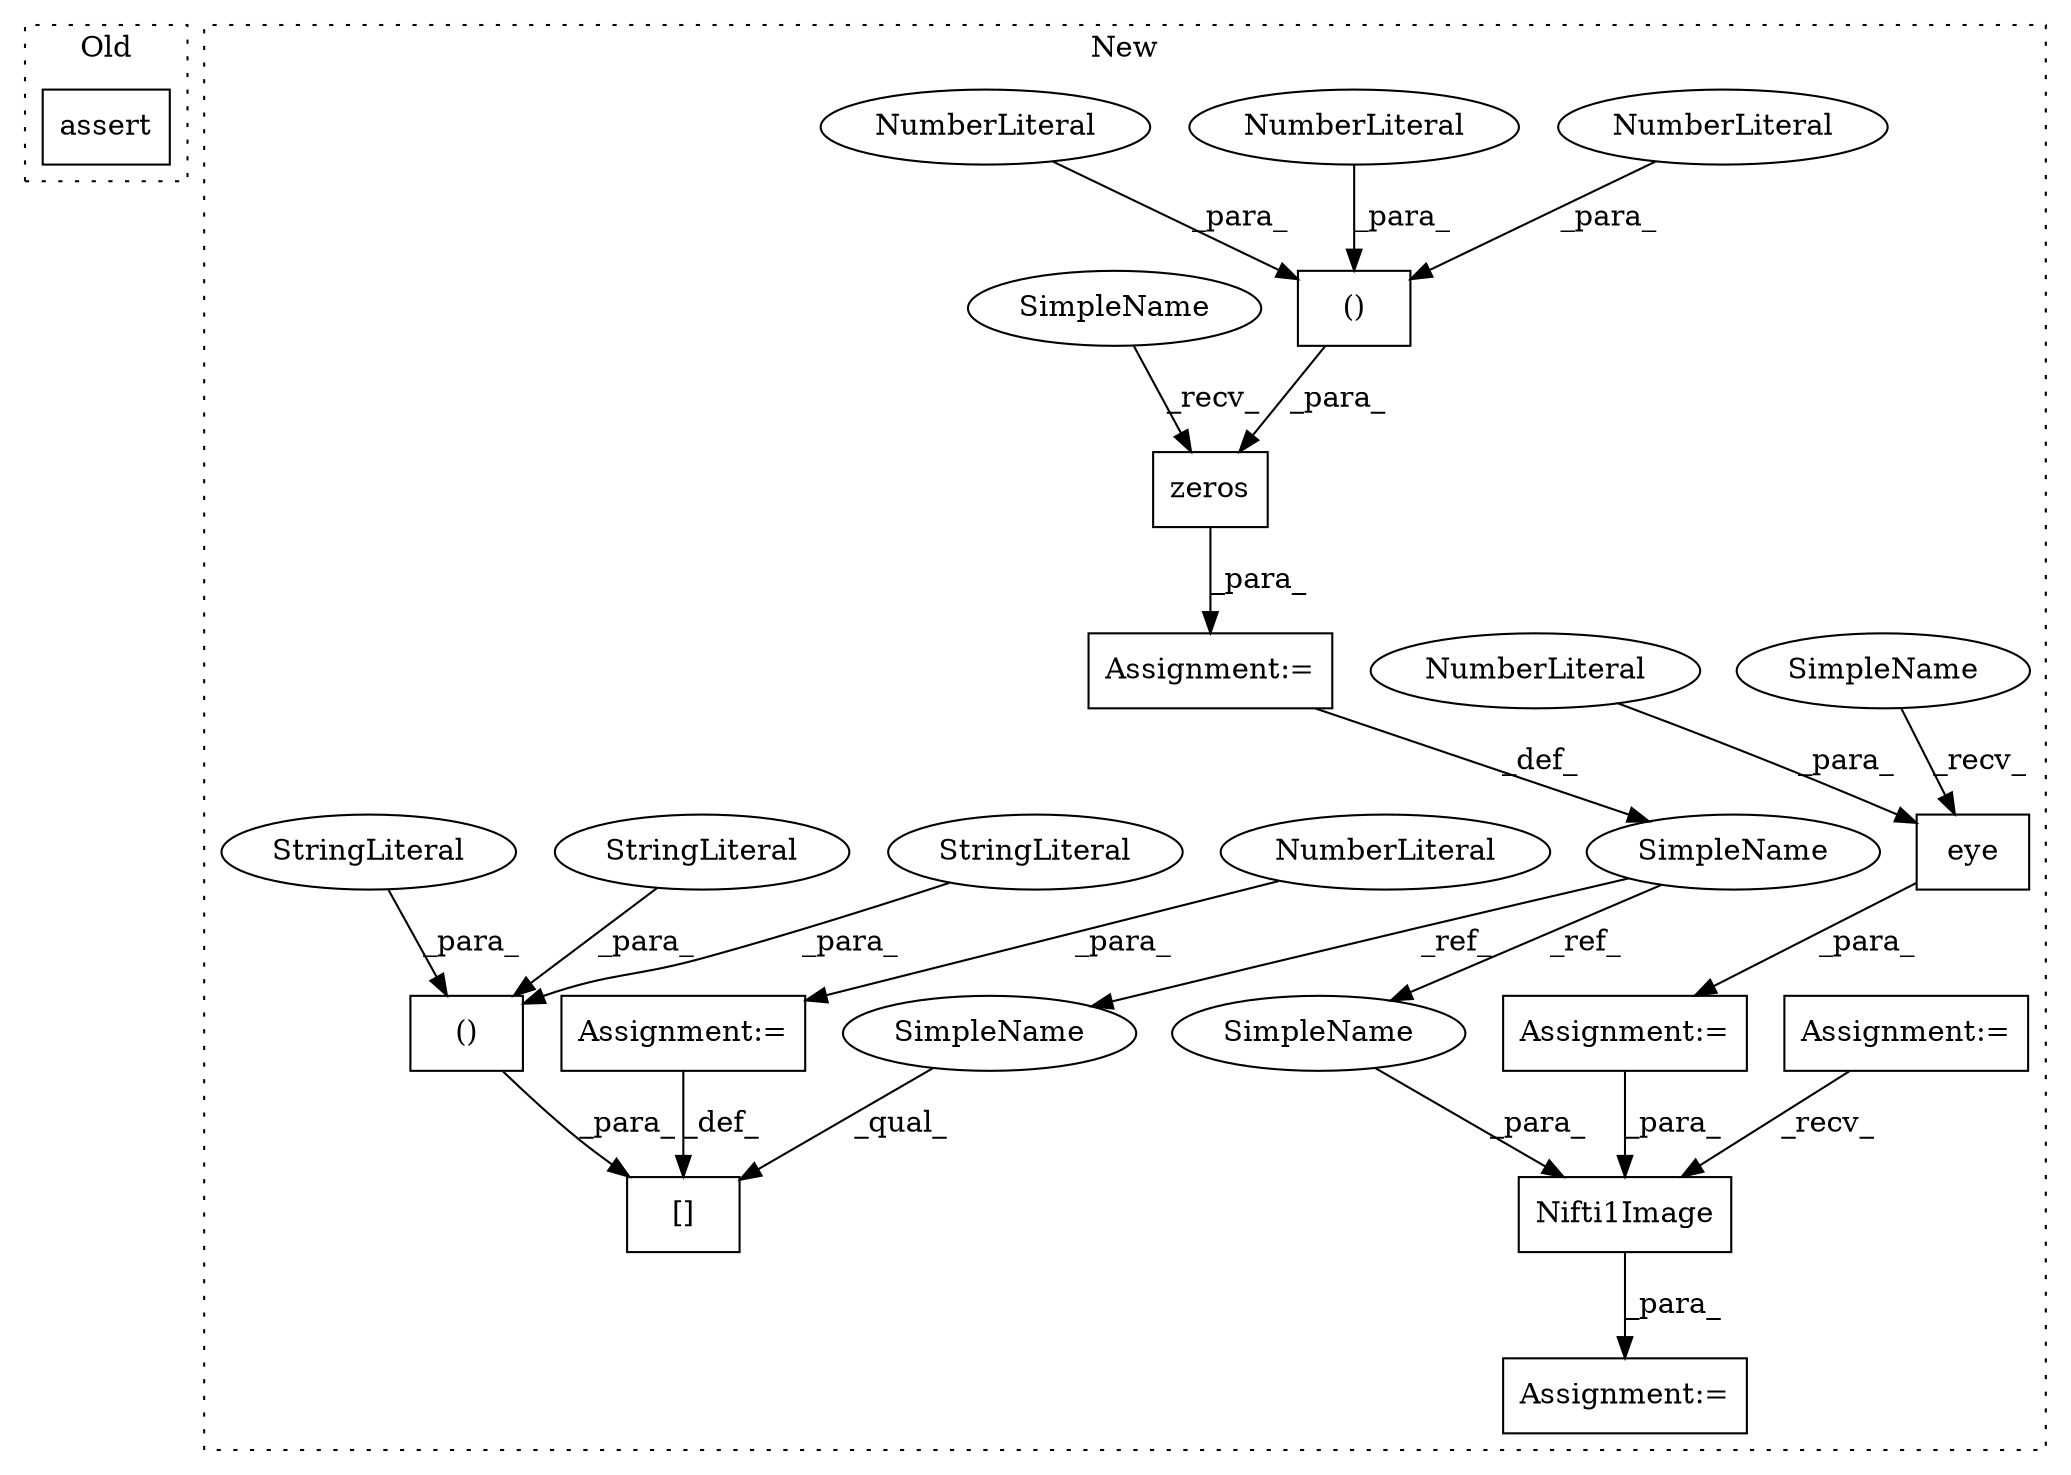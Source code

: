digraph G {
subgraph cluster0 {
1 [label="assert" a="32" s="2908,3012" l="13,1" shape="box"];
label = "Old";
style="dotted";
}
subgraph cluster1 {
2 [label="eye" a="32" s="2663,2668" l="4,1" shape="box"];
3 [label="Assignment:=" a="7" s="2656" l="1" shape="box"];
4 [label="NumberLiteral" a="34" s="2667" l="1" shape="ellipse"];
5 [label="Assignment:=" a="7" s="2683" l="1" shape="box"];
6 [label="Assignment:=" a="7" s="2388" l="7" shape="box"];
7 [label="()" a="106" s="2489" l="35" shape="box"];
8 [label="NumberLiteral" a="34" s="2521" l="3" shape="ellipse"];
9 [label="NumberLiteral" a="34" s="2489" l="3" shape="ellipse"];
10 [label="[]" a="2" s="2532,2640" l="19,2" shape="box"];
11 [label="SimpleName" a="42" s="2458" l="13" shape="ellipse"];
12 [label="Nifti1Image" a="32" s="2692,2724" l="12,1" shape="box"];
13 [label="()" a="106" s="2551" l="89" shape="box"];
14 [label="NumberLiteral" a="34" s="2505" l="3" shape="ellipse"];
15 [label="Assignment:=" a="7" s="2471" l="1" shape="box"];
16 [label="StringLiteral" a="45" s="2551" l="21" shape="ellipse"];
17 [label="Assignment:=" a="7" s="2642" l="1" shape="box"];
18 [label="NumberLiteral" a="34" s="2643" l="1" shape="ellipse"];
19 [label="StringLiteral" a="45" s="2619" l="21" shape="ellipse"];
20 [label="StringLiteral" a="45" s="2585" l="21" shape="ellipse"];
21 [label="zeros" a="32" s="2478,2524" l="11,2" shape="box"];
22 [label="SimpleName" a="42" s="2657" l="5" shape="ellipse"];
23 [label="SimpleName" a="42" s="2472" l="5" shape="ellipse"];
24 [label="SimpleName" a="42" s="2704" l="13" shape="ellipse"];
25 [label="SimpleName" a="42" s="2532" l="13" shape="ellipse"];
label = "New";
style="dotted";
}
2 -> 3 [label="_para_"];
3 -> 12 [label="_para_"];
4 -> 2 [label="_para_"];
6 -> 12 [label="_recv_"];
7 -> 21 [label="_para_"];
8 -> 7 [label="_para_"];
9 -> 7 [label="_para_"];
11 -> 25 [label="_ref_"];
11 -> 24 [label="_ref_"];
12 -> 5 [label="_para_"];
13 -> 10 [label="_para_"];
14 -> 7 [label="_para_"];
15 -> 11 [label="_def_"];
16 -> 13 [label="_para_"];
17 -> 10 [label="_def_"];
18 -> 17 [label="_para_"];
19 -> 13 [label="_para_"];
20 -> 13 [label="_para_"];
21 -> 15 [label="_para_"];
22 -> 2 [label="_recv_"];
23 -> 21 [label="_recv_"];
24 -> 12 [label="_para_"];
25 -> 10 [label="_qual_"];
}